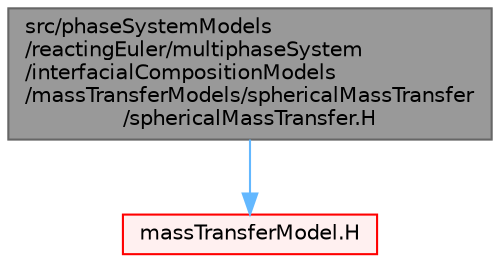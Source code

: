 digraph "src/phaseSystemModels/reactingEuler/multiphaseSystem/interfacialCompositionModels/massTransferModels/sphericalMassTransfer/sphericalMassTransfer.H"
{
 // LATEX_PDF_SIZE
  bgcolor="transparent";
  edge [fontname=Helvetica,fontsize=10,labelfontname=Helvetica,labelfontsize=10];
  node [fontname=Helvetica,fontsize=10,shape=box,height=0.2,width=0.4];
  Node1 [id="Node000001",label="src/phaseSystemModels\l/reactingEuler/multiphaseSystem\l/interfacialCompositionModels\l/massTransferModels/sphericalMassTransfer\l/sphericalMassTransfer.H",height=0.2,width=0.4,color="gray40", fillcolor="grey60", style="filled", fontcolor="black",tooltip=" "];
  Node1 -> Node2 [id="edge1_Node000001_Node000002",color="steelblue1",style="solid",tooltip=" "];
  Node2 [id="Node000002",label="massTransferModel.H",height=0.2,width=0.4,color="red", fillcolor="#FFF0F0", style="filled",URL="$massTransferModel_8H.html",tooltip=" "];
}
